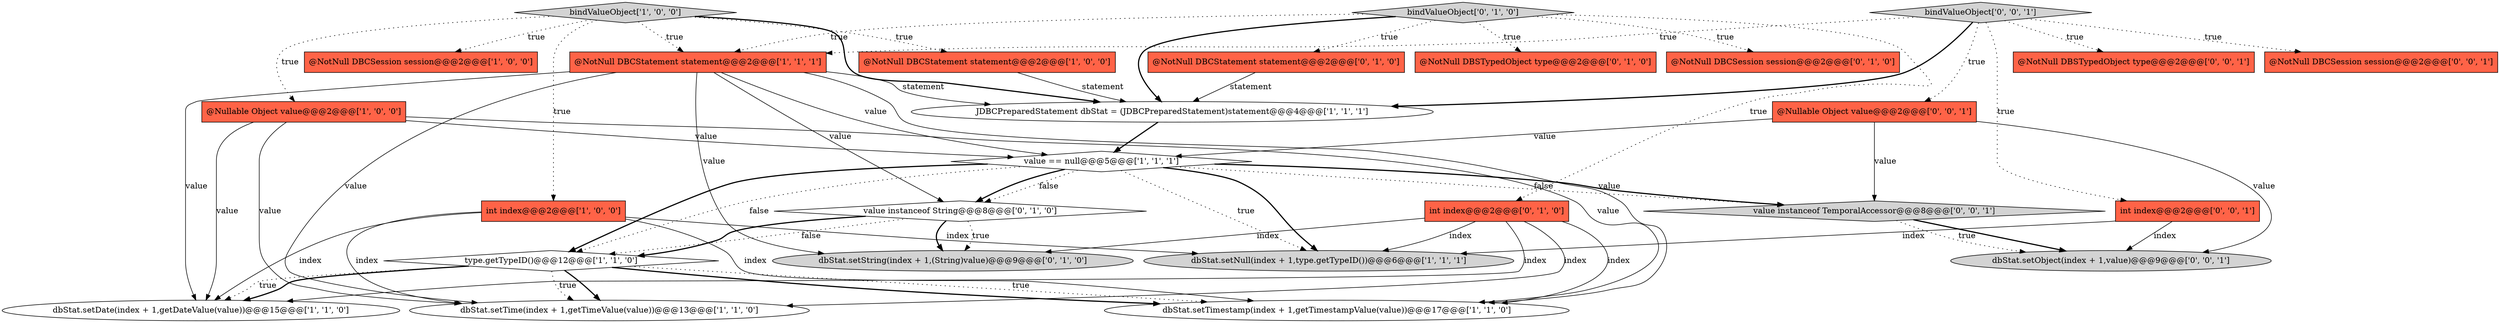 digraph {
12 [style = filled, label = "type.getTypeID()@@@12@@@['1', '1', '0']", fillcolor = white, shape = diamond image = "AAA0AAABBB1BBB"];
3 [style = filled, label = "value == null@@@5@@@['1', '1', '1']", fillcolor = white, shape = diamond image = "AAA0AAABBB1BBB"];
17 [style = filled, label = "@NotNull DBCStatement statement@@@2@@@['0', '1', '0']", fillcolor = tomato, shape = box image = "AAA0AAABBB2BBB"];
15 [style = filled, label = "int index@@@2@@@['0', '1', '0']", fillcolor = tomato, shape = box image = "AAA0AAABBB2BBB"];
0 [style = filled, label = "dbStat.setTime(index + 1,getTimeValue(value))@@@13@@@['1', '1', '0']", fillcolor = white, shape = ellipse image = "AAA0AAABBB1BBB"];
24 [style = filled, label = "dbStat.setObject(index + 1,value)@@@9@@@['0', '0', '1']", fillcolor = lightgray, shape = ellipse image = "AAA0AAABBB3BBB"];
18 [style = filled, label = "dbStat.setString(index + 1,(String)value)@@@9@@@['0', '1', '0']", fillcolor = lightgray, shape = ellipse image = "AAA1AAABBB2BBB"];
10 [style = filled, label = "@NotNull DBCStatement statement@@@2@@@['1', '1', '1']", fillcolor = tomato, shape = box image = "AAA0AAABBB1BBB"];
1 [style = filled, label = "@Nullable Object value@@@2@@@['1', '0', '0']", fillcolor = tomato, shape = box image = "AAA0AAABBB1BBB"];
8 [style = filled, label = "@NotNull DBCStatement statement@@@2@@@['1', '0', '0']", fillcolor = tomato, shape = box image = "AAA0AAABBB1BBB"];
4 [style = filled, label = "@NotNull DBCSession session@@@2@@@['1', '0', '0']", fillcolor = tomato, shape = box image = "AAA0AAABBB1BBB"];
5 [style = filled, label = "dbStat.setTimestamp(index + 1,getTimestampValue(value))@@@17@@@['1', '1', '0']", fillcolor = white, shape = ellipse image = "AAA0AAABBB1BBB"];
25 [style = filled, label = "@NotNull DBSTypedObject type@@@2@@@['0', '0', '1']", fillcolor = tomato, shape = box image = "AAA0AAABBB3BBB"];
14 [style = filled, label = "@NotNull DBSTypedObject type@@@2@@@['0', '1', '0']", fillcolor = tomato, shape = box image = "AAA0AAABBB2BBB"];
2 [style = filled, label = "bindValueObject['1', '0', '0']", fillcolor = lightgray, shape = diamond image = "AAA0AAABBB1BBB"];
23 [style = filled, label = "int index@@@2@@@['0', '0', '1']", fillcolor = tomato, shape = box image = "AAA0AAABBB3BBB"];
9 [style = filled, label = "JDBCPreparedStatement dbStat = (JDBCPreparedStatement)statement@@@4@@@['1', '1', '1']", fillcolor = white, shape = ellipse image = "AAA0AAABBB1BBB"];
26 [style = filled, label = "bindValueObject['0', '0', '1']", fillcolor = lightgray, shape = diamond image = "AAA0AAABBB3BBB"];
21 [style = filled, label = "@NotNull DBCSession session@@@2@@@['0', '0', '1']", fillcolor = tomato, shape = box image = "AAA0AAABBB3BBB"];
11 [style = filled, label = "dbStat.setNull(index + 1,type.getTypeID())@@@6@@@['1', '1', '1']", fillcolor = lightgray, shape = ellipse image = "AAA0AAABBB1BBB"];
16 [style = filled, label = "bindValueObject['0', '1', '0']", fillcolor = lightgray, shape = diamond image = "AAA0AAABBB2BBB"];
7 [style = filled, label = "dbStat.setDate(index + 1,getDateValue(value))@@@15@@@['1', '1', '0']", fillcolor = white, shape = ellipse image = "AAA0AAABBB1BBB"];
22 [style = filled, label = "value instanceof TemporalAccessor@@@8@@@['0', '0', '1']", fillcolor = lightgray, shape = diamond image = "AAA0AAABBB3BBB"];
20 [style = filled, label = "@Nullable Object value@@@2@@@['0', '0', '1']", fillcolor = tomato, shape = box image = "AAA0AAABBB3BBB"];
6 [style = filled, label = "int index@@@2@@@['1', '0', '0']", fillcolor = tomato, shape = box image = "AAA0AAABBB1BBB"];
13 [style = filled, label = "@NotNull DBCSession session@@@2@@@['0', '1', '0']", fillcolor = tomato, shape = box image = "AAA0AAABBB2BBB"];
19 [style = filled, label = "value instanceof String@@@8@@@['0', '1', '0']", fillcolor = white, shape = diamond image = "AAA1AAABBB2BBB"];
3->19 [style = dotted, label="false"];
12->7 [style = dotted, label="true"];
12->0 [style = bold, label=""];
12->7 [style = bold, label=""];
6->11 [style = solid, label="index"];
3->11 [style = bold, label=""];
10->18 [style = solid, label="value"];
2->4 [style = dotted, label="true"];
10->5 [style = solid, label="value"];
19->12 [style = dotted, label="false"];
6->7 [style = solid, label="index"];
10->19 [style = solid, label="value"];
20->3 [style = solid, label="value"];
20->22 [style = solid, label="value"];
22->24 [style = bold, label=""];
10->9 [style = solid, label="statement"];
2->8 [style = dotted, label="true"];
26->21 [style = dotted, label="true"];
26->25 [style = dotted, label="true"];
1->3 [style = solid, label="value"];
12->0 [style = dotted, label="true"];
9->3 [style = bold, label=""];
16->14 [style = dotted, label="true"];
2->6 [style = dotted, label="true"];
16->13 [style = dotted, label="true"];
17->9 [style = solid, label="statement"];
26->9 [style = bold, label=""];
16->15 [style = dotted, label="true"];
2->10 [style = dotted, label="true"];
19->18 [style = dotted, label="true"];
12->5 [style = dotted, label="true"];
3->22 [style = dotted, label="false"];
26->10 [style = dotted, label="true"];
26->23 [style = dotted, label="true"];
2->1 [style = dotted, label="true"];
1->7 [style = solid, label="value"];
2->9 [style = bold, label=""];
12->5 [style = bold, label=""];
1->0 [style = solid, label="value"];
22->24 [style = dotted, label="true"];
3->12 [style = bold, label=""];
15->5 [style = solid, label="index"];
10->0 [style = solid, label="value"];
16->10 [style = dotted, label="true"];
10->7 [style = solid, label="value"];
23->24 [style = solid, label="index"];
10->3 [style = solid, label="value"];
8->9 [style = solid, label="statement"];
15->7 [style = solid, label="index"];
3->19 [style = bold, label=""];
3->11 [style = dotted, label="true"];
23->11 [style = solid, label="index"];
16->9 [style = bold, label=""];
3->22 [style = bold, label=""];
1->5 [style = solid, label="value"];
15->0 [style = solid, label="index"];
26->20 [style = dotted, label="true"];
15->18 [style = solid, label="index"];
3->12 [style = dotted, label="false"];
16->17 [style = dotted, label="true"];
19->12 [style = bold, label=""];
19->18 [style = bold, label=""];
6->5 [style = solid, label="index"];
6->0 [style = solid, label="index"];
15->11 [style = solid, label="index"];
20->24 [style = solid, label="value"];
}
